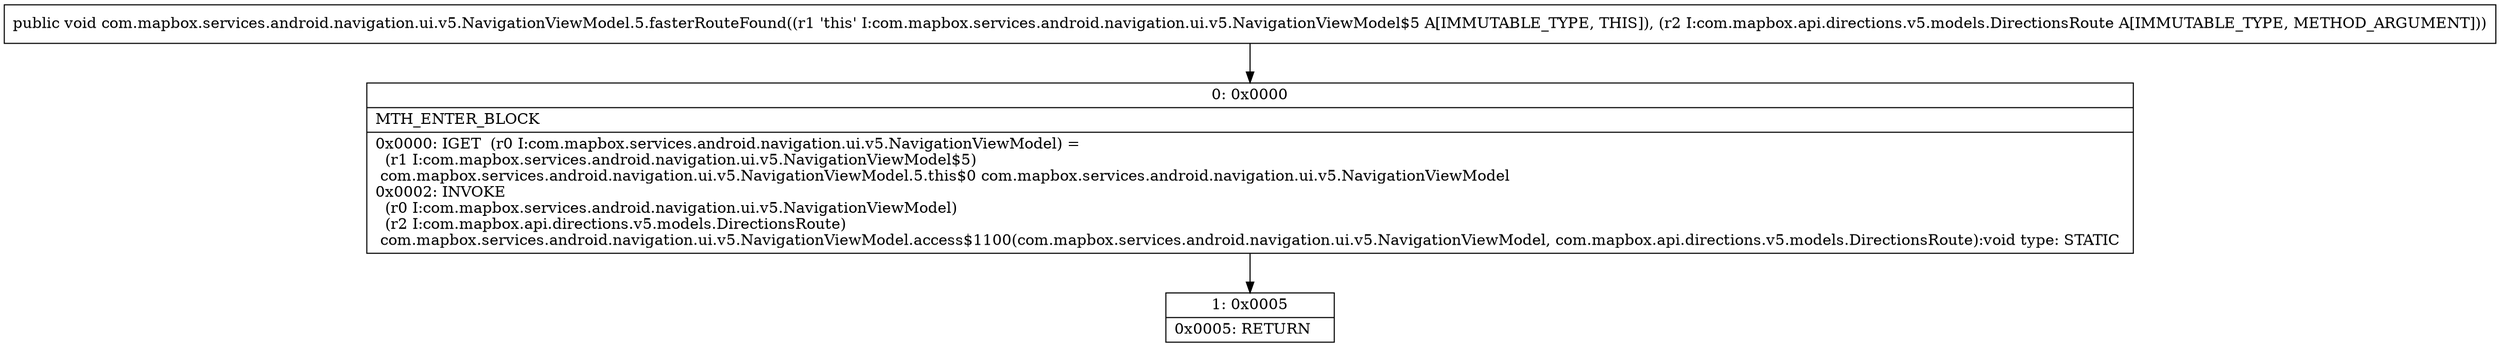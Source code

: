 digraph "CFG forcom.mapbox.services.android.navigation.ui.v5.NavigationViewModel.5.fasterRouteFound(Lcom\/mapbox\/api\/directions\/v5\/models\/DirectionsRoute;)V" {
Node_0 [shape=record,label="{0\:\ 0x0000|MTH_ENTER_BLOCK\l|0x0000: IGET  (r0 I:com.mapbox.services.android.navigation.ui.v5.NavigationViewModel) = \l  (r1 I:com.mapbox.services.android.navigation.ui.v5.NavigationViewModel$5)\l com.mapbox.services.android.navigation.ui.v5.NavigationViewModel.5.this$0 com.mapbox.services.android.navigation.ui.v5.NavigationViewModel \l0x0002: INVOKE  \l  (r0 I:com.mapbox.services.android.navigation.ui.v5.NavigationViewModel)\l  (r2 I:com.mapbox.api.directions.v5.models.DirectionsRoute)\l com.mapbox.services.android.navigation.ui.v5.NavigationViewModel.access$1100(com.mapbox.services.android.navigation.ui.v5.NavigationViewModel, com.mapbox.api.directions.v5.models.DirectionsRoute):void type: STATIC \l}"];
Node_1 [shape=record,label="{1\:\ 0x0005|0x0005: RETURN   \l}"];
MethodNode[shape=record,label="{public void com.mapbox.services.android.navigation.ui.v5.NavigationViewModel.5.fasterRouteFound((r1 'this' I:com.mapbox.services.android.navigation.ui.v5.NavigationViewModel$5 A[IMMUTABLE_TYPE, THIS]), (r2 I:com.mapbox.api.directions.v5.models.DirectionsRoute A[IMMUTABLE_TYPE, METHOD_ARGUMENT])) }"];
MethodNode -> Node_0;
Node_0 -> Node_1;
}

